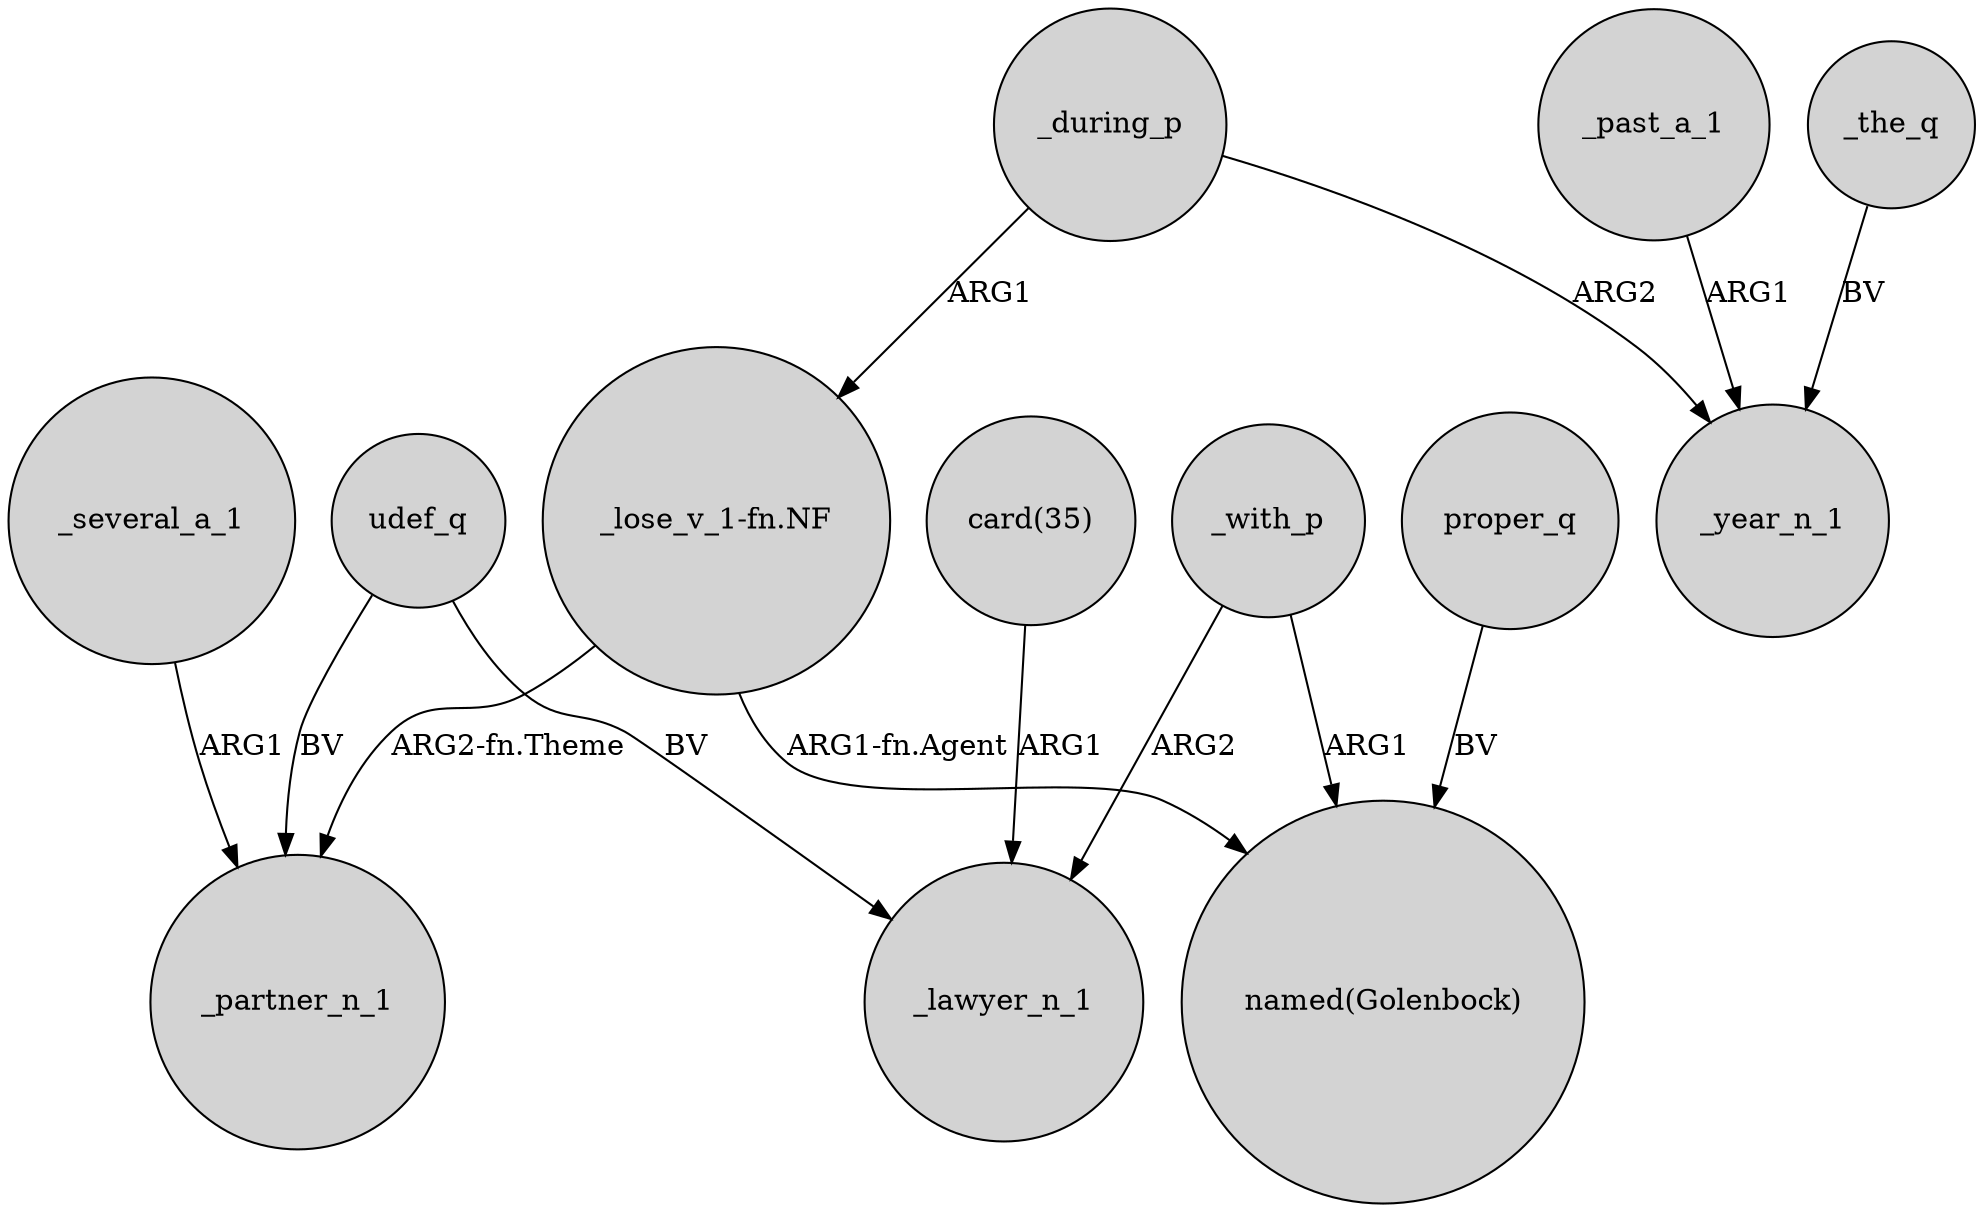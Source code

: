 digraph {
	node [shape=circle style=filled]
	_several_a_1 -> _partner_n_1 [label=ARG1]
	proper_q -> "named(Golenbock)" [label=BV]
	_during_p -> _year_n_1 [label=ARG2]
	_with_p -> "named(Golenbock)" [label=ARG1]
	udef_q -> _partner_n_1 [label=BV]
	_during_p -> "_lose_v_1-fn.NF" [label=ARG1]
	_with_p -> _lawyer_n_1 [label=ARG2]
	udef_q -> _lawyer_n_1 [label=BV]
	"_lose_v_1-fn.NF" -> "named(Golenbock)" [label="ARG1-fn.Agent"]
	_past_a_1 -> _year_n_1 [label=ARG1]
	_the_q -> _year_n_1 [label=BV]
	"_lose_v_1-fn.NF" -> _partner_n_1 [label="ARG2-fn.Theme"]
	"card(35)" -> _lawyer_n_1 [label=ARG1]
}
